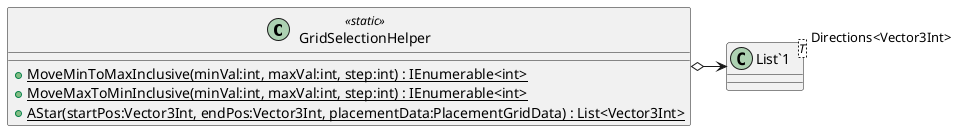 @startuml
class GridSelectionHelper <<static>> {
    + {static} MoveMinToMaxInclusive(minVal:int, maxVal:int, step:int) : IEnumerable<int>
    + {static} MoveMaxToMinInclusive(minVal:int, maxVal:int, step:int) : IEnumerable<int>
    + {static} AStar(startPos:Vector3Int, endPos:Vector3Int, placementData:PlacementGridData) : List<Vector3Int>
}
class "List`1"<T> {
}
GridSelectionHelper o-> "Directions<Vector3Int>" "List`1"
@enduml
